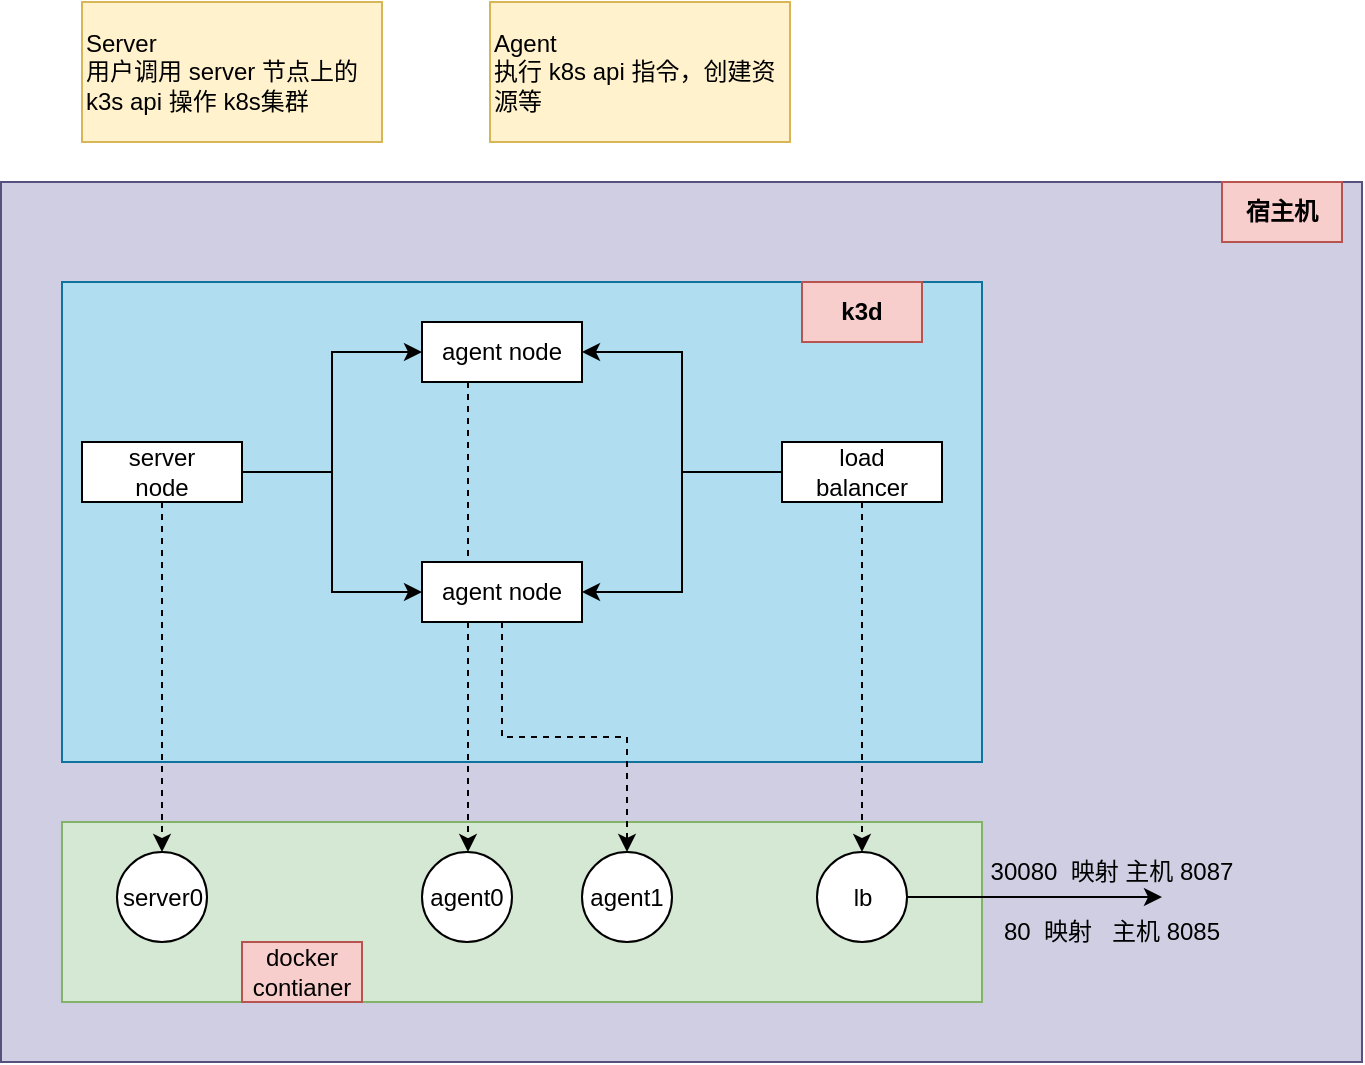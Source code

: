 <mxfile>
    <diagram id="V1uplyJKopM-GI_Y0MH6" name="k3d cluster">
        <mxGraphModel dx="412" dy="209" grid="0" gridSize="10" guides="1" tooltips="1" connect="1" arrows="1" fold="1" page="1" pageScale="1" pageWidth="827" pageHeight="1169" math="0" shadow="0">
            <root>
                <mxCell id="0"/>
                <mxCell id="1" parent="0"/>
                <mxCell id="15" value="" style="rounded=0;whiteSpace=wrap;html=1;fillColor=#d0cee2;strokeColor=#56517e;" parent="1" vertex="1">
                    <mxGeometry x="109.5" y="250" width="680.5" height="440" as="geometry"/>
                </mxCell>
                <mxCell id="29" value="" style="rounded=0;whiteSpace=wrap;html=1;fillColor=#d5e8d4;strokeColor=#82b366;" parent="1" vertex="1">
                    <mxGeometry x="140" y="570" width="460" height="90" as="geometry"/>
                </mxCell>
                <mxCell id="16" value="" style="rounded=0;whiteSpace=wrap;html=1;fillColor=#b1ddf0;strokeColor=#10739e;" parent="1" vertex="1">
                    <mxGeometry x="140" y="300" width="460" height="240" as="geometry"/>
                </mxCell>
                <mxCell id="8" style="edgeStyle=orthogonalEdgeStyle;html=1;exitX=1;exitY=0.5;exitDx=0;exitDy=0;entryX=0;entryY=0.5;entryDx=0;entryDy=0;rounded=0;" parent="1" source="4" target="5" edge="1">
                    <mxGeometry relative="1" as="geometry"/>
                </mxCell>
                <mxCell id="9" style="edgeStyle=orthogonalEdgeStyle;html=1;entryX=0;entryY=0.5;entryDx=0;entryDy=0;rounded=0;" parent="1" source="4" target="6" edge="1">
                    <mxGeometry relative="1" as="geometry"/>
                </mxCell>
                <mxCell id="31" style="edgeStyle=orthogonalEdgeStyle;html=1;dashed=1;rounded=0;" parent="1" source="4" target="25" edge="1">
                    <mxGeometry relative="1" as="geometry"/>
                </mxCell>
                <mxCell id="4" value="&lt;span style=&quot;color: rgb(0, 0, 0);&quot;&gt;server&lt;/span&gt;&lt;div&gt;node&lt;/div&gt;" style="rounded=0;whiteSpace=wrap;html=1;" parent="1" vertex="1">
                    <mxGeometry x="150" y="380" width="80" height="30" as="geometry"/>
                </mxCell>
                <mxCell id="36" style="edgeStyle=orthogonalEdgeStyle;html=1;dashed=1;rounded=0;" parent="1" source="5" target="26" edge="1">
                    <mxGeometry relative="1" as="geometry">
                        <Array as="points">
                            <mxPoint x="343" y="410"/>
                            <mxPoint x="343" y="410"/>
                        </Array>
                    </mxGeometry>
                </mxCell>
                <mxCell id="5" value="agent node" style="rounded=0;whiteSpace=wrap;html=1;" parent="1" vertex="1">
                    <mxGeometry x="320" y="320" width="80" height="30" as="geometry"/>
                </mxCell>
                <mxCell id="33" style="edgeStyle=orthogonalEdgeStyle;html=1;entryX=0.5;entryY=0;entryDx=0;entryDy=0;dashed=1;rounded=0;" parent="1" source="6" target="27" edge="1">
                    <mxGeometry relative="1" as="geometry"/>
                </mxCell>
                <mxCell id="6" value="agent node" style="rounded=0;whiteSpace=wrap;html=1;" parent="1" vertex="1">
                    <mxGeometry x="320" y="440" width="80" height="30" as="geometry"/>
                </mxCell>
                <mxCell id="11" style="edgeStyle=orthogonalEdgeStyle;html=1;entryX=1;entryY=0.5;entryDx=0;entryDy=0;rounded=0;" parent="1" source="10" target="5" edge="1">
                    <mxGeometry relative="1" as="geometry"/>
                </mxCell>
                <mxCell id="12" style="edgeStyle=orthogonalEdgeStyle;html=1;entryX=1;entryY=0.5;entryDx=0;entryDy=0;rounded=0;" parent="1" source="10" target="6" edge="1">
                    <mxGeometry relative="1" as="geometry"/>
                </mxCell>
                <mxCell id="35" style="edgeStyle=orthogonalEdgeStyle;html=1;entryX=0.5;entryY=0;entryDx=0;entryDy=0;dashed=1;rounded=0;" parent="1" source="10" target="28" edge="1">
                    <mxGeometry relative="1" as="geometry"/>
                </mxCell>
                <mxCell id="10" value="load&lt;div&gt;balancer&lt;/div&gt;" style="rounded=0;whiteSpace=wrap;html=1;" parent="1" vertex="1">
                    <mxGeometry x="500" y="380" width="80" height="30" as="geometry"/>
                </mxCell>
                <mxCell id="13" value="Server&lt;div&gt;用户调用 server 节点上的k3s api 操作 k8s集群&lt;/div&gt;" style="text;html=1;align=left;verticalAlign=middle;whiteSpace=wrap;rounded=0;fillColor=#fff2cc;strokeColor=#d6b656;" parent="1" vertex="1">
                    <mxGeometry x="150" y="160" width="150" height="70" as="geometry"/>
                </mxCell>
                <mxCell id="14" value="Agent&lt;div&gt;执行 k8s api 指令，创建资源等&lt;/div&gt;" style="text;html=1;align=left;verticalAlign=middle;whiteSpace=wrap;rounded=0;fillColor=#fff2cc;strokeColor=#d6b656;" parent="1" vertex="1">
                    <mxGeometry x="354" y="160" width="150" height="70" as="geometry"/>
                </mxCell>
                <mxCell id="18" value="&lt;b&gt;k3d&lt;/b&gt;" style="text;html=1;align=center;verticalAlign=middle;whiteSpace=wrap;rounded=0;fillColor=#f8cecc;strokeColor=#b85450;fillStyle=auto;" parent="1" vertex="1">
                    <mxGeometry x="510" y="300" width="60" height="30" as="geometry"/>
                </mxCell>
                <mxCell id="19" value="&lt;b&gt;宿主机&lt;/b&gt;" style="text;html=1;align=center;verticalAlign=middle;whiteSpace=wrap;rounded=0;fillColor=#f8cecc;strokeColor=#b85450;" parent="1" vertex="1">
                    <mxGeometry x="720" y="250" width="60" height="30" as="geometry"/>
                </mxCell>
                <mxCell id="23" value="30080&amp;nbsp; 映射 主机 8087" style="text;html=1;align=center;verticalAlign=middle;whiteSpace=wrap;rounded=0;" parent="1" vertex="1">
                    <mxGeometry x="600" y="580" width="130" height="30" as="geometry"/>
                </mxCell>
                <mxCell id="24" value="80&amp;nbsp; 映射&amp;nbsp; &amp;nbsp;主机 8085" style="text;html=1;align=center;verticalAlign=middle;whiteSpace=wrap;rounded=0;" parent="1" vertex="1">
                    <mxGeometry x="600" y="610" width="130" height="30" as="geometry"/>
                </mxCell>
                <mxCell id="25" value="server0" style="ellipse;whiteSpace=wrap;html=1;aspect=fixed;rounded=0;" parent="1" vertex="1">
                    <mxGeometry x="167.5" y="585" width="45" height="45" as="geometry"/>
                </mxCell>
                <mxCell id="26" value="agent0" style="ellipse;whiteSpace=wrap;html=1;aspect=fixed;rounded=0;" parent="1" vertex="1">
                    <mxGeometry x="320" y="585" width="45" height="45" as="geometry"/>
                </mxCell>
                <mxCell id="27" value="agent1" style="ellipse;whiteSpace=wrap;html=1;aspect=fixed;rounded=0;" parent="1" vertex="1">
                    <mxGeometry x="400" y="585" width="45" height="45" as="geometry"/>
                </mxCell>
                <mxCell id="38" style="edgeStyle=orthogonalEdgeStyle;html=1;rounded=0;" parent="1" source="28" edge="1">
                    <mxGeometry relative="1" as="geometry">
                        <mxPoint x="690" y="607.5" as="targetPoint"/>
                    </mxGeometry>
                </mxCell>
                <mxCell id="28" value="lb" style="ellipse;whiteSpace=wrap;html=1;aspect=fixed;rounded=0;" parent="1" vertex="1">
                    <mxGeometry x="517.5" y="585" width="45" height="45" as="geometry"/>
                </mxCell>
                <mxCell id="37" value="docker contianer" style="text;html=1;align=center;verticalAlign=middle;whiteSpace=wrap;rounded=0;fillColor=#f8cecc;strokeColor=#b85450;" parent="1" vertex="1">
                    <mxGeometry x="230" y="630" width="60" height="30" as="geometry"/>
                </mxCell>
            </root>
        </mxGraphModel>
    </diagram>
    <diagram id="r_cK0LRruFdDtKJ_POeS" name="nodeport">
        <mxGraphModel dx="909" dy="668" grid="0" gridSize="10" guides="1" tooltips="1" connect="1" arrows="1" fold="1" page="1" pageScale="1" pageWidth="827" pageHeight="1169" math="0" shadow="0">
            <root>
                <mxCell id="0"/>
                <mxCell id="1" parent="0"/>
                <mxCell id="7VZCXv5HNMuRAOPdJ-G7-1" value="" style="rounded=0;whiteSpace=wrap;html=1;fillColor=#d0cee2;strokeColor=#56517e;" parent="1" vertex="1">
                    <mxGeometry x="83.75" y="251" width="670.5" height="390" as="geometry"/>
                </mxCell>
                <mxCell id="7VZCXv5HNMuRAOPdJ-G7-3" value="" style="rounded=0;whiteSpace=wrap;html=1;fillColor=#b1ddf0;strokeColor=#10739e;" parent="1" vertex="1">
                    <mxGeometry x="114.25" y="301" width="460" height="310" as="geometry"/>
                </mxCell>
                <mxCell id="7VZCXv5HNMuRAOPdJ-G7-4" style="edgeStyle=orthogonalEdgeStyle;html=1;exitX=1;exitY=0.5;exitDx=0;exitDy=0;entryX=0;entryY=0.5;entryDx=0;entryDy=0;rounded=0;" parent="1" source="7VZCXv5HNMuRAOPdJ-G7-7" target="7VZCXv5HNMuRAOPdJ-G7-9" edge="1">
                    <mxGeometry relative="1" as="geometry"/>
                </mxCell>
                <mxCell id="7VZCXv5HNMuRAOPdJ-G7-5" style="edgeStyle=orthogonalEdgeStyle;html=1;entryX=0;entryY=0.5;entryDx=0;entryDy=0;rounded=0;" parent="1" source="7VZCXv5HNMuRAOPdJ-G7-7" target="7VZCXv5HNMuRAOPdJ-G7-11" edge="1">
                    <mxGeometry relative="1" as="geometry"/>
                </mxCell>
                <mxCell id="7VZCXv5HNMuRAOPdJ-G7-7" value="&lt;span style=&quot;color: rgb(0, 0, 0);&quot;&gt;server&lt;/span&gt;&lt;div&gt;node&lt;/div&gt;" style="rounded=0;whiteSpace=wrap;html=1;" parent="1" vertex="1">
                    <mxGeometry x="124.25" y="381" width="80" height="30" as="geometry"/>
                </mxCell>
                <mxCell id="7VZCXv5HNMuRAOPdJ-G7-9" value="agent node" style="rounded=0;whiteSpace=wrap;html=1;" parent="1" vertex="1">
                    <mxGeometry x="294.25" y="321" width="80" height="30" as="geometry"/>
                </mxCell>
                <mxCell id="7VZCXv5HNMuRAOPdJ-G7-11" value="agent node" style="rounded=0;whiteSpace=wrap;html=1;" parent="1" vertex="1">
                    <mxGeometry x="294.25" y="441" width="80" height="30" as="geometry"/>
                </mxCell>
                <mxCell id="7VZCXv5HNMuRAOPdJ-G7-12" style="edgeStyle=orthogonalEdgeStyle;html=1;entryX=1;entryY=0.5;entryDx=0;entryDy=0;rounded=0;" parent="1" source="7VZCXv5HNMuRAOPdJ-G7-15" target="7VZCXv5HNMuRAOPdJ-G7-9" edge="1">
                    <mxGeometry relative="1" as="geometry"/>
                </mxCell>
                <mxCell id="7VZCXv5HNMuRAOPdJ-G7-13" style="edgeStyle=orthogonalEdgeStyle;html=1;entryX=1;entryY=0.5;entryDx=0;entryDy=0;rounded=0;" parent="1" source="7VZCXv5HNMuRAOPdJ-G7-15" target="7VZCXv5HNMuRAOPdJ-G7-11" edge="1">
                    <mxGeometry relative="1" as="geometry"/>
                </mxCell>
                <mxCell id="7VZCXv5HNMuRAOPdJ-G7-15" value="load&lt;div&gt;balancer&lt;/div&gt;" style="rounded=0;whiteSpace=wrap;html=1;" parent="1" vertex="1">
                    <mxGeometry x="474.25" y="381" width="80" height="30" as="geometry"/>
                </mxCell>
                <mxCell id="7VZCXv5HNMuRAOPdJ-G7-16" value="Server&lt;div&gt;用户调用 server 节点上的k3s api 操作 k8s集群&lt;/div&gt;" style="text;html=1;align=left;verticalAlign=middle;whiteSpace=wrap;rounded=0;fillColor=#fff2cc;strokeColor=#d6b656;" parent="1" vertex="1">
                    <mxGeometry x="124.25" y="161" width="150" height="70" as="geometry"/>
                </mxCell>
                <mxCell id="7VZCXv5HNMuRAOPdJ-G7-17" value="Agent&lt;div&gt;执行 k8s api 指令，创建资源等&lt;/div&gt;" style="text;html=1;align=left;verticalAlign=middle;whiteSpace=wrap;rounded=0;fillColor=#fff2cc;strokeColor=#d6b656;" parent="1" vertex="1">
                    <mxGeometry x="328.25" y="161" width="150" height="70" as="geometry"/>
                </mxCell>
                <mxCell id="7VZCXv5HNMuRAOPdJ-G7-18" value="&lt;b&gt;k3d/k3s 集群&lt;/b&gt;" style="text;html=1;align=center;verticalAlign=middle;whiteSpace=wrap;rounded=0;fillColor=#f8cecc;strokeColor=#b85450;fillStyle=auto;" parent="1" vertex="1">
                    <mxGeometry x="484.25" y="301" width="60" height="30" as="geometry"/>
                </mxCell>
                <mxCell id="7VZCXv5HNMuRAOPdJ-G7-19" value="&lt;b&gt;宿主机&lt;/b&gt;" style="text;html=1;align=center;verticalAlign=middle;whiteSpace=wrap;rounded=0;fillColor=#f8cecc;strokeColor=#b85450;" parent="1" vertex="1">
                    <mxGeometry x="694.25" y="251" width="60" height="30" as="geometry"/>
                </mxCell>
                <mxCell id="7VZCXv5HNMuRAOPdJ-G7-20" value="30080&amp;nbsp; 映射 主机 8087" style="text;html=1;align=center;verticalAlign=middle;whiteSpace=wrap;rounded=0;" parent="1" vertex="1">
                    <mxGeometry x="538.25" y="441" width="130" height="30" as="geometry"/>
                </mxCell>
                <mxCell id="7VZCXv5HNMuRAOPdJ-G7-21" value="80&amp;nbsp; 映射&amp;nbsp; &amp;nbsp;主机 8085" style="text;html=1;align=center;verticalAlign=middle;whiteSpace=wrap;rounded=0;" parent="1" vertex="1">
                    <mxGeometry x="531.75" y="471" width="130" height="30" as="geometry"/>
                </mxCell>
                <mxCell id="vOWpv1Qzr4A1YxhDzEM3-1" value="app&amp;nbsp; &amp;nbsp; &amp;nbsp; &amp;nbsp;80" style="ellipse;whiteSpace=wrap;html=1;aspect=fixed;" parent="1" vertex="1">
                    <mxGeometry x="134.25" y="501" width="80" height="80" as="geometry"/>
                </mxCell>
                <mxCell id="vOWpv1Qzr4A1YxhDzEM3-2" value="&lt;b&gt;pod&lt;/b&gt;" style="text;html=1;align=center;verticalAlign=middle;whiteSpace=wrap;rounded=0;" parent="1" vertex="1">
                    <mxGeometry x="144.25" y="581" width="60" height="30" as="geometry"/>
                </mxCell>
                <mxCell id="vOWpv1Qzr4A1YxhDzEM3-3" value="" style="ellipse;shape=cloud;whiteSpace=wrap;html=1;" parent="1" vertex="1">
                    <mxGeometry x="284.25" y="501" width="120" height="80" as="geometry"/>
                </mxCell>
                <mxCell id="vOWpv1Qzr4A1YxhDzEM3-4" value="nodePort: 30080" style="text;html=1;align=center;verticalAlign=middle;whiteSpace=wrap;rounded=0;" parent="1" vertex="1">
                    <mxGeometry x="374" y="491" width="100" height="30" as="geometry"/>
                </mxCell>
                <mxCell id="vOWpv1Qzr4A1YxhDzEM3-5" value="port: 80" style="text;html=1;align=center;verticalAlign=middle;whiteSpace=wrap;rounded=0;" parent="1" vertex="1">
                    <mxGeometry x="353.25" y="556" width="100" height="30" as="geometry"/>
                </mxCell>
                <mxCell id="vOWpv1Qzr4A1YxhDzEM3-6" value="targetPort: 80" style="text;html=1;align=center;verticalAlign=middle;whiteSpace=wrap;rounded=0;" parent="1" vertex="1">
                    <mxGeometry x="244.25" y="521" width="100" height="30" as="geometry"/>
                </mxCell>
                <mxCell id="vOWpv1Qzr4A1YxhDzEM3-7" value="containerPort&lt;div&gt;&lt;font color=&quot;#000000&quot;&gt;&lt;br&gt;&lt;/font&gt;&lt;div&gt;应用服务需要暴露的接口，如 mysql:3306, redis: 6379&lt;/div&gt;&lt;/div&gt;" style="text;html=1;align=left;verticalAlign=middle;whiteSpace=wrap;rounded=0;fillColor=#fff2cc;strokeColor=#d6b656;" parent="1" vertex="1">
                    <mxGeometry x="59" y="661" width="170" height="70" as="geometry"/>
                </mxCell>
                <mxCell id="vOWpv1Qzr4A1YxhDzEM3-17" style="edgeStyle=none;html=1;dashed=1;dashPattern=8 8;" parent="1" source="vOWpv1Qzr4A1YxhDzEM3-8" target="vOWpv1Qzr4A1YxhDzEM3-6" edge="1">
                    <mxGeometry relative="1" as="geometry"/>
                </mxCell>
                <mxCell id="vOWpv1Qzr4A1YxhDzEM3-8" value="tartgetPort&lt;div&gt;&lt;font color=&quot;#000000&quot;&gt;&lt;br&gt;&lt;/font&gt;&lt;div&gt;与制作容器时暴露的端口一直 (即 dockerfile expose)&lt;/div&gt;&lt;/div&gt;" style="text;html=1;align=left;verticalAlign=middle;whiteSpace=wrap;rounded=0;fillColor=#fff2cc;strokeColor=#d6b656;" parent="1" vertex="1">
                    <mxGeometry x="239" y="661" width="170" height="70" as="geometry"/>
                </mxCell>
                <mxCell id="vOWpv1Qzr4A1YxhDzEM3-16" style="edgeStyle=orthogonalEdgeStyle;html=1;entryX=0.5;entryY=1;entryDx=0;entryDy=0;curved=1;dashed=1;dashPattern=8 8;" parent="1" source="vOWpv1Qzr4A1YxhDzEM3-9" target="vOWpv1Qzr4A1YxhDzEM3-5" edge="1">
                    <mxGeometry relative="1" as="geometry"/>
                </mxCell>
                <mxCell id="vOWpv1Qzr4A1YxhDzEM3-9" value="port&lt;div&gt;&lt;br&gt;&lt;/div&gt;&lt;div&gt;port 是暴露在 cluester ip上的端口，提供集群内部访问 svc的入口&lt;/div&gt;" style="text;html=1;align=left;verticalAlign=middle;whiteSpace=wrap;rounded=0;fillColor=#fff2cc;strokeColor=#d6b656;" parent="1" vertex="1">
                    <mxGeometry x="429" y="661" width="170" height="70" as="geometry"/>
                </mxCell>
                <mxCell id="vOWpv1Qzr4A1YxhDzEM3-15" style="edgeStyle=orthogonalEdgeStyle;html=1;exitX=0.25;exitY=0;exitDx=0;exitDy=0;curved=1;dashed=1;dashPattern=8 8;" parent="1" source="vOWpv1Qzr4A1YxhDzEM3-10" target="vOWpv1Qzr4A1YxhDzEM3-4" edge="1">
                    <mxGeometry relative="1" as="geometry"/>
                </mxCell>
                <mxCell id="vOWpv1Qzr4A1YxhDzEM3-10" value="nodePort&lt;div&gt;&lt;br&gt;&lt;/div&gt;&lt;div&gt;集群外部访问内部服务的一种方式，外部的 svc 入口&lt;/div&gt;" style="text;html=1;align=left;verticalAlign=middle;whiteSpace=wrap;rounded=0;fillColor=#fff2cc;strokeColor=#d6b656;" parent="1" vertex="1">
                    <mxGeometry x="619" y="661" width="170" height="70" as="geometry"/>
                </mxCell>
                <mxCell id="vOWpv1Qzr4A1YxhDzEM3-11" value="&lt;b&gt;service&lt;/b&gt;" style="text;html=1;align=center;verticalAlign=middle;whiteSpace=wrap;rounded=0;" parent="1" vertex="1">
                    <mxGeometry x="314.25" y="581" width="60" height="30" as="geometry"/>
                </mxCell>
                <mxCell id="vOWpv1Qzr4A1YxhDzEM3-18" style="edgeStyle=none;html=1;entryX=0.943;entryY=0.692;entryDx=0;entryDy=0;entryPerimeter=0;dashed=1;dashPattern=8 8;" parent="1" source="vOWpv1Qzr4A1YxhDzEM3-7" target="vOWpv1Qzr4A1YxhDzEM3-1" edge="1">
                    <mxGeometry relative="1" as="geometry"/>
                </mxCell>
                <mxCell id="vOWpv1Qzr4A1YxhDzEM3-20" value="" style="shape=flexArrow;endArrow=classic;html=1;" parent="1" edge="1">
                    <mxGeometry width="50" height="50" relative="1" as="geometry">
                        <mxPoint x="540.25" y="471" as="sourcePoint"/>
                        <mxPoint x="684.25" y="474" as="targetPoint"/>
                    </mxGeometry>
                </mxCell>
            </root>
        </mxGraphModel>
    </diagram>
    <diagram id="1KZT9u_9zl_DulNWY5x6" name="ingress">
        <mxGraphModel dx="969" dy="712" grid="1" gridSize="10" guides="1" tooltips="1" connect="1" arrows="1" fold="1" page="1" pageScale="1" pageWidth="827" pageHeight="1169" math="0" shadow="0">
            <root>
                <mxCell id="0"/>
                <mxCell id="1" parent="0"/>
                <mxCell id="iXtMe1iI5wQ8bLDwkuW3-1" value="" style="rounded=0;whiteSpace=wrap;html=1;fillColor=#d0cee2;strokeColor=#56517e;" vertex="1" parent="1">
                    <mxGeometry x="83.75" y="251" width="670.5" height="390" as="geometry"/>
                </mxCell>
                <mxCell id="iXtMe1iI5wQ8bLDwkuW3-2" value="" style="rounded=0;whiteSpace=wrap;html=1;fillColor=#b1ddf0;strokeColor=#10739e;" vertex="1" parent="1">
                    <mxGeometry x="114.25" y="301" width="460" height="310" as="geometry"/>
                </mxCell>
                <mxCell id="iXtMe1iI5wQ8bLDwkuW3-3" style="edgeStyle=orthogonalEdgeStyle;html=1;exitX=1;exitY=0.5;exitDx=0;exitDy=0;entryX=0;entryY=0.5;entryDx=0;entryDy=0;rounded=0;" edge="1" parent="1" source="iXtMe1iI5wQ8bLDwkuW3-5" target="iXtMe1iI5wQ8bLDwkuW3-6">
                    <mxGeometry relative="1" as="geometry"/>
                </mxCell>
                <mxCell id="iXtMe1iI5wQ8bLDwkuW3-4" style="edgeStyle=orthogonalEdgeStyle;html=1;entryX=0;entryY=0.5;entryDx=0;entryDy=0;rounded=0;" edge="1" parent="1" source="iXtMe1iI5wQ8bLDwkuW3-5" target="iXtMe1iI5wQ8bLDwkuW3-7">
                    <mxGeometry relative="1" as="geometry"/>
                </mxCell>
                <mxCell id="iXtMe1iI5wQ8bLDwkuW3-5" value="&lt;span style=&quot;color: rgb(0, 0, 0);&quot;&gt;server&lt;/span&gt;&lt;div&gt;node&lt;/div&gt;" style="rounded=0;whiteSpace=wrap;html=1;" vertex="1" parent="1">
                    <mxGeometry x="124.25" y="381" width="80" height="30" as="geometry"/>
                </mxCell>
                <mxCell id="iXtMe1iI5wQ8bLDwkuW3-6" value="agent node" style="rounded=0;whiteSpace=wrap;html=1;" vertex="1" parent="1">
                    <mxGeometry x="294.25" y="321" width="80" height="30" as="geometry"/>
                </mxCell>
                <mxCell id="iXtMe1iI5wQ8bLDwkuW3-7" value="agent node" style="rounded=0;whiteSpace=wrap;html=1;" vertex="1" parent="1">
                    <mxGeometry x="294.25" y="441" width="80" height="30" as="geometry"/>
                </mxCell>
                <mxCell id="iXtMe1iI5wQ8bLDwkuW3-8" style="edgeStyle=orthogonalEdgeStyle;html=1;entryX=1;entryY=0.5;entryDx=0;entryDy=0;rounded=0;" edge="1" parent="1" source="iXtMe1iI5wQ8bLDwkuW3-10" target="iXtMe1iI5wQ8bLDwkuW3-6">
                    <mxGeometry relative="1" as="geometry"/>
                </mxCell>
                <mxCell id="iXtMe1iI5wQ8bLDwkuW3-9" style="edgeStyle=orthogonalEdgeStyle;html=1;entryX=1;entryY=0.5;entryDx=0;entryDy=0;rounded=0;" edge="1" parent="1" source="iXtMe1iI5wQ8bLDwkuW3-10" target="iXtMe1iI5wQ8bLDwkuW3-7">
                    <mxGeometry relative="1" as="geometry"/>
                </mxCell>
                <mxCell id="iXtMe1iI5wQ8bLDwkuW3-10" value="load&lt;div&gt;balancer&lt;/div&gt;" style="rounded=0;whiteSpace=wrap;html=1;" vertex="1" parent="1">
                    <mxGeometry x="474.25" y="381" width="80" height="30" as="geometry"/>
                </mxCell>
                <mxCell id="iXtMe1iI5wQ8bLDwkuW3-11" value="Server&lt;div&gt;用户调用 server 节点上的k3s api 操作 k8s集群&lt;/div&gt;" style="text;html=1;align=left;verticalAlign=middle;whiteSpace=wrap;rounded=0;fillColor=#fff2cc;strokeColor=#d6b656;" vertex="1" parent="1">
                    <mxGeometry x="124.25" y="161" width="150" height="70" as="geometry"/>
                </mxCell>
                <mxCell id="iXtMe1iI5wQ8bLDwkuW3-12" value="Agent&lt;div&gt;执行 k8s api 指令，创建资源等&lt;/div&gt;" style="text;html=1;align=left;verticalAlign=middle;whiteSpace=wrap;rounded=0;fillColor=#fff2cc;strokeColor=#d6b656;" vertex="1" parent="1">
                    <mxGeometry x="328.25" y="161" width="150" height="70" as="geometry"/>
                </mxCell>
                <mxCell id="iXtMe1iI5wQ8bLDwkuW3-13" value="&lt;b&gt;k3d/k3s 集群&lt;/b&gt;" style="text;html=1;align=center;verticalAlign=middle;whiteSpace=wrap;rounded=0;fillColor=#f8cecc;strokeColor=#b85450;fillStyle=auto;" vertex="1" parent="1">
                    <mxGeometry x="484.25" y="301" width="60" height="30" as="geometry"/>
                </mxCell>
                <mxCell id="iXtMe1iI5wQ8bLDwkuW3-14" value="&lt;b&gt;宿主机&lt;/b&gt;" style="text;html=1;align=center;verticalAlign=middle;whiteSpace=wrap;rounded=0;fillColor=#f8cecc;strokeColor=#b85450;" vertex="1" parent="1">
                    <mxGeometry x="694.25" y="251" width="60" height="30" as="geometry"/>
                </mxCell>
                <mxCell id="iXtMe1iI5wQ8bLDwkuW3-15" value="30080&amp;nbsp; 映射 主机 8087" style="text;html=1;align=center;verticalAlign=middle;whiteSpace=wrap;rounded=0;" vertex="1" parent="1">
                    <mxGeometry x="538.25" y="441" width="130" height="30" as="geometry"/>
                </mxCell>
                <mxCell id="iXtMe1iI5wQ8bLDwkuW3-17" value="app&amp;nbsp; &amp;nbsp; &amp;nbsp; &amp;nbsp;80" style="ellipse;whiteSpace=wrap;html=1;aspect=fixed;" vertex="1" parent="1">
                    <mxGeometry x="134.25" y="501" width="80" height="80" as="geometry"/>
                </mxCell>
                <mxCell id="iXtMe1iI5wQ8bLDwkuW3-18" value="&lt;b&gt;pod&lt;/b&gt;" style="text;html=1;align=center;verticalAlign=middle;whiteSpace=wrap;rounded=0;" vertex="1" parent="1">
                    <mxGeometry x="144.25" y="581" width="60" height="30" as="geometry"/>
                </mxCell>
                <mxCell id="iXtMe1iI5wQ8bLDwkuW3-19" value="" style="ellipse;shape=cloud;whiteSpace=wrap;html=1;" vertex="1" parent="1">
                    <mxGeometry x="284.25" y="501" width="120" height="80" as="geometry"/>
                </mxCell>
                <mxCell id="iXtMe1iI5wQ8bLDwkuW3-20" value="nodePort: 30080" style="text;html=1;align=center;verticalAlign=middle;whiteSpace=wrap;rounded=0;" vertex="1" parent="1">
                    <mxGeometry x="374" y="491" width="100" height="30" as="geometry"/>
                </mxCell>
                <mxCell id="iXtMe1iI5wQ8bLDwkuW3-21" value="port: 80" style="text;html=1;align=center;verticalAlign=middle;whiteSpace=wrap;rounded=0;" vertex="1" parent="1">
                    <mxGeometry x="353.25" y="556" width="100" height="30" as="geometry"/>
                </mxCell>
                <mxCell id="iXtMe1iI5wQ8bLDwkuW3-22" value="targetPort: 80" style="text;html=1;align=center;verticalAlign=middle;whiteSpace=wrap;rounded=0;" vertex="1" parent="1">
                    <mxGeometry x="244.25" y="521" width="100" height="30" as="geometry"/>
                </mxCell>
                <mxCell id="iXtMe1iI5wQ8bLDwkuW3-23" value="containerPort&lt;div&gt;&lt;font color=&quot;#000000&quot;&gt;&lt;br&gt;&lt;/font&gt;&lt;div&gt;应用服务需要暴露的接口，如 mysql:3306, redis: 6379&lt;/div&gt;&lt;/div&gt;" style="text;html=1;align=left;verticalAlign=middle;whiteSpace=wrap;rounded=0;fillColor=#fff2cc;strokeColor=#d6b656;" vertex="1" parent="1">
                    <mxGeometry y="661" width="170" height="70" as="geometry"/>
                </mxCell>
                <mxCell id="iXtMe1iI5wQ8bLDwkuW3-24" style="edgeStyle=none;html=1;dashed=1;dashPattern=8 8;" edge="1" parent="1" source="iXtMe1iI5wQ8bLDwkuW3-25" target="iXtMe1iI5wQ8bLDwkuW3-22">
                    <mxGeometry relative="1" as="geometry"/>
                </mxCell>
                <mxCell id="iXtMe1iI5wQ8bLDwkuW3-25" value="tartgetPort&lt;div&gt;&lt;font color=&quot;#000000&quot;&gt;&lt;br&gt;&lt;/font&gt;&lt;div&gt;与制作容器时暴露的端口一直 (即 dockerfile expose)&lt;/div&gt;&lt;/div&gt;" style="text;html=1;align=left;verticalAlign=middle;whiteSpace=wrap;rounded=0;fillColor=#fff2cc;strokeColor=#d6b656;" vertex="1" parent="1">
                    <mxGeometry x="180" y="661" width="170" height="70" as="geometry"/>
                </mxCell>
                <mxCell id="iXtMe1iI5wQ8bLDwkuW3-26" style="edgeStyle=orthogonalEdgeStyle;html=1;entryX=0.5;entryY=1;entryDx=0;entryDy=0;curved=1;dashed=1;dashPattern=8 8;" edge="1" parent="1" source="iXtMe1iI5wQ8bLDwkuW3-27" target="iXtMe1iI5wQ8bLDwkuW3-21">
                    <mxGeometry relative="1" as="geometry">
                        <Array as="points">
                            <mxPoint x="446" y="640"/>
                            <mxPoint x="403" y="640"/>
                        </Array>
                    </mxGeometry>
                </mxCell>
                <mxCell id="iXtMe1iI5wQ8bLDwkuW3-27" value="port&lt;div&gt;&lt;br&gt;&lt;/div&gt;&lt;div&gt;port 是暴露在 cluester ip上的端口，提供集群内部访问 svc的入口&lt;/div&gt;" style="text;html=1;align=left;verticalAlign=middle;whiteSpace=wrap;rounded=0;fillColor=#fff2cc;strokeColor=#d6b656;" vertex="1" parent="1">
                    <mxGeometry x="361" y="661" width="170" height="70" as="geometry"/>
                </mxCell>
                <mxCell id="iXtMe1iI5wQ8bLDwkuW3-28" style="edgeStyle=orthogonalEdgeStyle;html=1;exitX=0.25;exitY=0;exitDx=0;exitDy=0;curved=1;dashed=1;dashPattern=8 8;" edge="1" parent="1" source="iXtMe1iI5wQ8bLDwkuW3-29" target="iXtMe1iI5wQ8bLDwkuW3-20">
                    <mxGeometry relative="1" as="geometry">
                        <Array as="points">
                            <mxPoint x="584" y="610"/>
                            <mxPoint x="424" y="610"/>
                        </Array>
                    </mxGeometry>
                </mxCell>
                <mxCell id="iXtMe1iI5wQ8bLDwkuW3-29" value="nodePort&lt;div&gt;&lt;br&gt;&lt;/div&gt;&lt;div&gt;集群外部访问内部服务的一种方式，外部的 svc 入口&lt;/div&gt;" style="text;html=1;align=left;verticalAlign=middle;whiteSpace=wrap;rounded=0;fillColor=#fff2cc;strokeColor=#d6b656;" vertex="1" parent="1">
                    <mxGeometry x="541" y="661" width="170" height="70" as="geometry"/>
                </mxCell>
                <mxCell id="iXtMe1iI5wQ8bLDwkuW3-30" value="&lt;b&gt;service&lt;/b&gt;" style="text;html=1;align=center;verticalAlign=middle;whiteSpace=wrap;rounded=0;" vertex="1" parent="1">
                    <mxGeometry x="314.25" y="581" width="60" height="30" as="geometry"/>
                </mxCell>
                <mxCell id="iXtMe1iI5wQ8bLDwkuW3-31" style="edgeStyle=none;html=1;entryX=0.943;entryY=0.692;entryDx=0;entryDy=0;entryPerimeter=0;dashed=1;dashPattern=8 8;" edge="1" parent="1" source="iXtMe1iI5wQ8bLDwkuW3-23" target="iXtMe1iI5wQ8bLDwkuW3-17">
                    <mxGeometry relative="1" as="geometry"/>
                </mxCell>
                <mxCell id="iXtMe1iI5wQ8bLDwkuW3-32" value="" style="shape=flexArrow;endArrow=classic;html=1;" edge="1" parent="1">
                    <mxGeometry width="50" height="50" relative="1" as="geometry">
                        <mxPoint x="540.25" y="471" as="sourcePoint"/>
                        <mxPoint x="684.25" y="474" as="targetPoint"/>
                    </mxGeometry>
                </mxCell>
                <mxCell id="iXtMe1iI5wQ8bLDwkuW3-38" style="edgeStyle=orthogonalEdgeStyle;html=1;dashed=1;dashPattern=8 8;curved=1;" edge="1" parent="1" source="iXtMe1iI5wQ8bLDwkuW3-33">
                    <mxGeometry relative="1" as="geometry">
                        <mxPoint x="620" y="570" as="targetPoint"/>
                        <Array as="points">
                            <mxPoint x="770" y="630"/>
                            <mxPoint x="620" y="630"/>
                        </Array>
                    </mxGeometry>
                </mxCell>
                <mxCell id="iXtMe1iI5wQ8bLDwkuW3-33" value="ingress&lt;div&gt;&lt;br&gt;&lt;/div&gt;&lt;div&gt;ingress 端口&lt;b&gt;&lt;font style=&quot;color: rgb(255, 0, 0);&quot;&gt;默认是 80&lt;/font&gt;&lt;/b&gt;，通过域名/路径来进行转发&lt;/div&gt;" style="text;html=1;align=left;verticalAlign=middle;whiteSpace=wrap;rounded=0;fillColor=#fff2cc;strokeColor=#d6b656;" vertex="1" parent="1">
                    <mxGeometry x="721" y="661" width="170" height="70" as="geometry"/>
                </mxCell>
                <mxCell id="iXtMe1iI5wQ8bLDwkuW3-34" value="" style="shape=flexArrow;endArrow=classic;html=1;" edge="1" parent="1">
                    <mxGeometry width="50" height="50" relative="1" as="geometry">
                        <mxPoint x="538.25" y="560" as="sourcePoint"/>
                        <mxPoint x="682.25" y="563" as="targetPoint"/>
                    </mxGeometry>
                </mxCell>
                <mxCell id="iXtMe1iI5wQ8bLDwkuW3-37" value="ingress" style="edgeLabel;html=1;align=center;verticalAlign=middle;resizable=0;points=[];" vertex="1" connectable="0" parent="iXtMe1iI5wQ8bLDwkuW3-34">
                    <mxGeometry x="-0.255" y="-1" relative="1" as="geometry">
                        <mxPoint x="8" y="-2" as="offset"/>
                    </mxGeometry>
                </mxCell>
                <mxCell id="iXtMe1iI5wQ8bLDwkuW3-35" value="80&amp;nbsp; 映射&amp;nbsp; &amp;nbsp;主机 8095" style="text;html=1;align=center;verticalAlign=middle;whiteSpace=wrap;rounded=0;" vertex="1" parent="1">
                    <mxGeometry x="538.25" y="521" width="130" height="30" as="geometry"/>
                </mxCell>
            </root>
        </mxGraphModel>
    </diagram>
</mxfile>